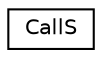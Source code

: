 digraph "Graphical Class Hierarchy"
{
 // LATEX_PDF_SIZE
  edge [fontname="Helvetica",fontsize="10",labelfontname="Helvetica",labelfontsize="10"];
  node [fontname="Helvetica",fontsize="10",shape=record];
  rankdir="LR";
  Node0 [label="CallS",height=0.2,width=0.4,color="black", fillcolor="white", style="filled",URL="$struct_call_s.html",tooltip=" "];
}
